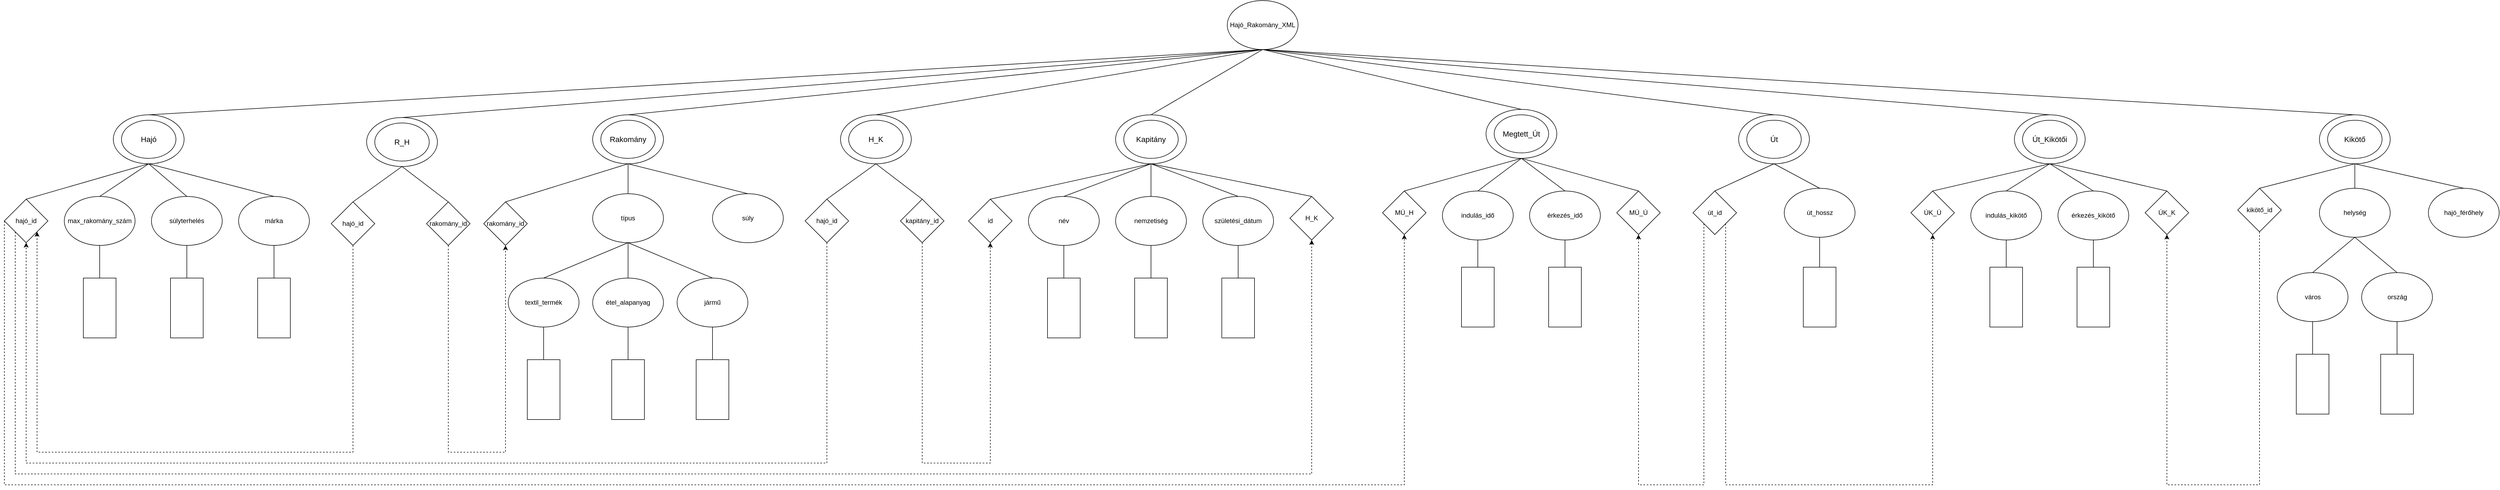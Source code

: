 <mxfile version="22.1.5" type="device">
  <diagram name="1 oldal" id="VGHRhC5i5Pl_GjcrZ4Ev">
    <mxGraphModel dx="5250" dy="2870" grid="1" gridSize="10" guides="1" tooltips="1" connect="1" arrows="1" fold="1" page="1" pageScale="1" pageWidth="4681" pageHeight="3300" math="0" shadow="0">
      <root>
        <mxCell id="0" />
        <mxCell id="1" parent="0" />
        <mxCell id="0XOMRGo27SAa32yq73o5-1" value="Hajó_Rakomány_XML" style="ellipse;whiteSpace=wrap;html=1;" parent="1" vertex="1">
          <mxGeometry x="2275" y="50" width="130" height="90" as="geometry" />
        </mxCell>
        <mxCell id="0XOMRGo27SAa32yq73o5-4" value="Kapitány" style="ellipse;whiteSpace=wrap;html=1;" parent="1" vertex="1">
          <mxGeometry x="2070" y="260" width="130" height="90" as="geometry" />
        </mxCell>
        <mxCell id="0XOMRGo27SAa32yq73o5-5" value="Rakomány" style="ellipse;whiteSpace=wrap;html=1;" parent="1" vertex="1">
          <mxGeometry x="1110" y="260" width="130" height="90" as="geometry" />
        </mxCell>
        <mxCell id="0XOMRGo27SAa32yq73o5-6" value="Út" style="ellipse;whiteSpace=wrap;html=1;" parent="1" vertex="1">
          <mxGeometry x="3213.75" y="260" width="130" height="90" as="geometry" />
        </mxCell>
        <mxCell id="0XOMRGo27SAa32yq73o5-7" value="Megtett_Út" style="ellipse;whiteSpace=wrap;html=1;" parent="1" vertex="1">
          <mxGeometry x="2750" y="250" width="130" height="90" as="geometry" />
        </mxCell>
        <mxCell id="0XOMRGo27SAa32yq73o5-8" value="Kikötő" style="ellipse;whiteSpace=wrap;html=1;" parent="1" vertex="1">
          <mxGeometry x="4280" y="260" width="130" height="90" as="geometry" />
        </mxCell>
        <mxCell id="0XOMRGo27SAa32yq73o5-9" value="Út_Kikötői" style="ellipse;whiteSpace=wrap;html=1;" parent="1" vertex="1">
          <mxGeometry x="3720" y="260" width="130" height="90" as="geometry" />
        </mxCell>
        <mxCell id="0XOMRGo27SAa32yq73o5-11" value="Hajó" style="ellipse;whiteSpace=wrap;html=1;" parent="1" vertex="1">
          <mxGeometry x="230" y="260" width="130" height="90" as="geometry" />
        </mxCell>
        <mxCell id="0XOMRGo27SAa32yq73o5-19" value="" style="endArrow=none;html=1;rounded=0;exitX=0.5;exitY=0;exitDx=0;exitDy=0;entryX=0.5;entryY=1;entryDx=0;entryDy=0;" parent="1" source="0XOMRGo27SAa32yq73o5-11" target="0XOMRGo27SAa32yq73o5-1" edge="1">
          <mxGeometry width="50" height="50" relative="1" as="geometry">
            <mxPoint x="2370" y="420" as="sourcePoint" />
            <mxPoint x="2300" y="160" as="targetPoint" />
          </mxGeometry>
        </mxCell>
        <mxCell id="0XOMRGo27SAa32yq73o5-20" value="" style="endArrow=none;html=1;rounded=0;exitX=0.5;exitY=0;exitDx=0;exitDy=0;entryX=0.5;entryY=1;entryDx=0;entryDy=0;" parent="1" source="0XOMRGo27SAa32yq73o5-5" edge="1" target="0XOMRGo27SAa32yq73o5-1">
          <mxGeometry width="50" height="50" relative="1" as="geometry">
            <mxPoint x="2605" y="420" as="sourcePoint" />
            <mxPoint x="2550" y="100" as="targetPoint" />
          </mxGeometry>
        </mxCell>
        <mxCell id="0XOMRGo27SAa32yq73o5-21" value="" style="endArrow=none;html=1;rounded=0;entryX=0.5;entryY=1;entryDx=0;entryDy=0;exitX=0.5;exitY=0;exitDx=0;exitDy=0;" parent="1" source="0XOMRGo27SAa32yq73o5-4" target="0XOMRGo27SAa32yq73o5-1" edge="1">
          <mxGeometry width="50" height="50" relative="1" as="geometry">
            <mxPoint x="2880" y="420" as="sourcePoint" />
            <mxPoint x="2815" y="160" as="targetPoint" />
          </mxGeometry>
        </mxCell>
        <mxCell id="0XOMRGo27SAa32yq73o5-22" value="" style="endArrow=none;html=1;rounded=0;entryX=0.5;entryY=1;entryDx=0;entryDy=0;exitX=0.5;exitY=0;exitDx=0;exitDy=0;" parent="1" source="0XOMRGo27SAa32yq73o5-7" target="0XOMRGo27SAa32yq73o5-1" edge="1">
          <mxGeometry width="50" height="50" relative="1" as="geometry">
            <mxPoint x="2880" y="420" as="sourcePoint" />
            <mxPoint x="2815" y="160" as="targetPoint" />
          </mxGeometry>
        </mxCell>
        <mxCell id="0XOMRGo27SAa32yq73o5-23" value="" style="endArrow=none;html=1;rounded=0;entryX=0.5;entryY=1;entryDx=0;entryDy=0;exitX=0.5;exitY=0;exitDx=0;exitDy=0;" parent="1" source="0XOMRGo27SAa32yq73o5-6" target="0XOMRGo27SAa32yq73o5-1" edge="1">
          <mxGeometry width="50" height="50" relative="1" as="geometry">
            <mxPoint x="2880" y="420" as="sourcePoint" />
            <mxPoint x="2815" y="160" as="targetPoint" />
          </mxGeometry>
        </mxCell>
        <mxCell id="0XOMRGo27SAa32yq73o5-24" value="" style="endArrow=none;html=1;rounded=0;exitX=0.5;exitY=0;exitDx=0;exitDy=0;entryX=0.5;entryY=1;entryDx=0;entryDy=0;" parent="1" source="0XOMRGo27SAa32yq73o5-9" target="0XOMRGo27SAa32yq73o5-1" edge="1">
          <mxGeometry width="50" height="50" relative="1" as="geometry">
            <mxPoint x="2880" y="420" as="sourcePoint" />
            <mxPoint x="2815" y="160" as="targetPoint" />
          </mxGeometry>
        </mxCell>
        <mxCell id="0XOMRGo27SAa32yq73o5-25" value="" style="endArrow=none;html=1;rounded=0;entryX=0.5;entryY=1;entryDx=0;entryDy=0;exitX=0.5;exitY=0;exitDx=0;exitDy=0;" parent="1" source="0XOMRGo27SAa32yq73o5-8" target="0XOMRGo27SAa32yq73o5-1" edge="1">
          <mxGeometry width="50" height="50" relative="1" as="geometry">
            <mxPoint x="2880" y="420" as="sourcePoint" />
            <mxPoint x="2815" y="160" as="targetPoint" />
          </mxGeometry>
        </mxCell>
        <mxCell id="0XOMRGo27SAa32yq73o5-26" value="&lt;font style=&quot;font-size: 14px;&quot;&gt;Hajó&lt;/font&gt;" style="ellipse;whiteSpace=wrap;html=1;" parent="1" vertex="1">
          <mxGeometry x="245" y="270" width="100" height="70" as="geometry" />
        </mxCell>
        <mxCell id="0XOMRGo27SAa32yq73o5-27" value="&lt;font style=&quot;font-size: 14px;&quot;&gt;Hajó&lt;/font&gt;" style="ellipse;whiteSpace=wrap;html=1;" parent="1" vertex="1">
          <mxGeometry x="1130" y="275" width="90" height="60" as="geometry" />
        </mxCell>
        <mxCell id="0XOMRGo27SAa32yq73o5-32" value="&lt;font style=&quot;font-size: 14px;&quot;&gt;Rakomány&lt;br&gt;&lt;/font&gt;" style="ellipse;whiteSpace=wrap;html=1;" parent="1" vertex="1">
          <mxGeometry x="1125" y="270" width="100" height="70" as="geometry" />
        </mxCell>
        <mxCell id="0XOMRGo27SAa32yq73o5-33" value="&lt;font style=&quot;font-size: 14px;&quot;&gt;Kapitány&lt;/font&gt;" style="ellipse;whiteSpace=wrap;html=1;" parent="1" vertex="1">
          <mxGeometry x="2085" y="270" width="100" height="70" as="geometry" />
        </mxCell>
        <mxCell id="0XOMRGo27SAa32yq73o5-34" value="&lt;font style=&quot;font-size: 14px;&quot;&gt;Megtett_Út&lt;/font&gt;" style="ellipse;whiteSpace=wrap;html=1;" parent="1" vertex="1">
          <mxGeometry x="2765" y="260" width="100" height="70" as="geometry" />
        </mxCell>
        <mxCell id="0XOMRGo27SAa32yq73o5-35" value="&lt;font style=&quot;font-size: 14px;&quot;&gt;Út&lt;/font&gt;" style="ellipse;whiteSpace=wrap;html=1;" parent="1" vertex="1">
          <mxGeometry x="3228.75" y="270" width="100" height="70" as="geometry" />
        </mxCell>
        <mxCell id="0XOMRGo27SAa32yq73o5-36" value="&lt;font style=&quot;font-size: 14px;&quot;&gt;Út_Kikötői&lt;/font&gt;" style="ellipse;whiteSpace=wrap;html=1;" parent="1" vertex="1">
          <mxGeometry x="3735" y="270" width="100" height="70" as="geometry" />
        </mxCell>
        <mxCell id="0XOMRGo27SAa32yq73o5-37" value="&lt;font style=&quot;font-size: 14px;&quot;&gt;Kikötő&lt;/font&gt;" style="ellipse;whiteSpace=wrap;html=1;" parent="1" vertex="1">
          <mxGeometry x="4295" y="270" width="100" height="70" as="geometry" />
        </mxCell>
        <mxCell id="0XOMRGo27SAa32yq73o5-40" value="max_rakomány_szám" style="ellipse;whiteSpace=wrap;html=1;" parent="1" vertex="1">
          <mxGeometry x="140" y="410" width="130" height="90" as="geometry" />
        </mxCell>
        <mxCell id="0XOMRGo27SAa32yq73o5-41" value="súlyterhelés" style="ellipse;whiteSpace=wrap;html=1;" parent="1" vertex="1">
          <mxGeometry x="300" y="410" width="130" height="90" as="geometry" />
        </mxCell>
        <mxCell id="0XOMRGo27SAa32yq73o5-42" value="márka" style="ellipse;whiteSpace=wrap;html=1;" parent="1" vertex="1">
          <mxGeometry x="460" y="410" width="130" height="90" as="geometry" />
        </mxCell>
        <mxCell id="0XOMRGo27SAa32yq73o5-143" style="edgeStyle=orthogonalEdgeStyle;rounded=0;orthogonalLoop=1;jettySize=auto;html=1;exitX=0;exitY=1;exitDx=0;exitDy=0;entryX=0.5;entryY=1;entryDx=0;entryDy=0;dashed=1;" parent="1" source="0XOMRGo27SAa32yq73o5-43" target="0XOMRGo27SAa32yq73o5-150" edge="1">
          <mxGeometry relative="1" as="geometry">
            <Array as="points">
              <mxPoint x="50" y="920" />
              <mxPoint x="2430" y="920" />
            </Array>
          </mxGeometry>
        </mxCell>
        <mxCell id="0XOMRGo27SAa32yq73o5-144" style="edgeStyle=orthogonalEdgeStyle;rounded=0;orthogonalLoop=1;jettySize=auto;html=1;exitX=0;exitY=0.5;exitDx=0;exitDy=0;entryX=0.5;entryY=1;entryDx=0;entryDy=0;dashed=1;" parent="1" source="0XOMRGo27SAa32yq73o5-43" target="0XOMRGo27SAa32yq73o5-100" edge="1">
          <mxGeometry relative="1" as="geometry">
            <Array as="points">
              <mxPoint x="30" y="940" />
              <mxPoint x="2600" y="940" />
            </Array>
          </mxGeometry>
        </mxCell>
        <mxCell id="0XOMRGo27SAa32yq73o5-43" value="hajó_id" style="rhombus;whiteSpace=wrap;html=1;" parent="1" vertex="1">
          <mxGeometry x="30" y="415" width="80" height="80" as="geometry" />
        </mxCell>
        <mxCell id="0XOMRGo27SAa32yq73o5-44" value="" style="endArrow=none;html=1;rounded=0;entryX=0.5;entryY=1;entryDx=0;entryDy=0;exitX=0.5;exitY=0;exitDx=0;exitDy=0;" parent="1" source="0XOMRGo27SAa32yq73o5-43" target="0XOMRGo27SAa32yq73o5-11" edge="1">
          <mxGeometry width="50" height="50" relative="1" as="geometry">
            <mxPoint x="330" y="450" as="sourcePoint" />
            <mxPoint x="380" y="400" as="targetPoint" />
          </mxGeometry>
        </mxCell>
        <mxCell id="0XOMRGo27SAa32yq73o5-45" value="" style="endArrow=none;html=1;rounded=0;entryX=0.5;entryY=1;entryDx=0;entryDy=0;exitX=0.5;exitY=0;exitDx=0;exitDy=0;" parent="1" source="0XOMRGo27SAa32yq73o5-40" target="0XOMRGo27SAa32yq73o5-11" edge="1">
          <mxGeometry width="50" height="50" relative="1" as="geometry">
            <mxPoint x="330" y="450" as="sourcePoint" />
            <mxPoint x="380" y="400" as="targetPoint" />
          </mxGeometry>
        </mxCell>
        <mxCell id="0XOMRGo27SAa32yq73o5-46" value="" style="endArrow=none;html=1;rounded=0;entryX=0.5;entryY=1;entryDx=0;entryDy=0;exitX=0.5;exitY=0;exitDx=0;exitDy=0;" parent="1" source="0XOMRGo27SAa32yq73o5-41" target="0XOMRGo27SAa32yq73o5-11" edge="1">
          <mxGeometry width="50" height="50" relative="1" as="geometry">
            <mxPoint x="330" y="450" as="sourcePoint" />
            <mxPoint x="380" y="400" as="targetPoint" />
          </mxGeometry>
        </mxCell>
        <mxCell id="0XOMRGo27SAa32yq73o5-47" value="" style="endArrow=none;html=1;rounded=0;entryX=0.5;entryY=1;entryDx=0;entryDy=0;exitX=0.5;exitY=0;exitDx=0;exitDy=0;" parent="1" source="0XOMRGo27SAa32yq73o5-42" target="0XOMRGo27SAa32yq73o5-11" edge="1">
          <mxGeometry width="50" height="50" relative="1" as="geometry">
            <mxPoint x="330" y="450" as="sourcePoint" />
            <mxPoint x="380" y="400" as="targetPoint" />
          </mxGeometry>
        </mxCell>
        <mxCell id="0XOMRGo27SAa32yq73o5-49" value="" style="rounded=0;whiteSpace=wrap;html=1;" parent="1" vertex="1">
          <mxGeometry x="175" y="560" width="60" height="110" as="geometry" />
        </mxCell>
        <mxCell id="0XOMRGo27SAa32yq73o5-50" value="" style="endArrow=none;html=1;rounded=0;exitX=0.5;exitY=0;exitDx=0;exitDy=0;entryX=0.5;entryY=1;entryDx=0;entryDy=0;" parent="1" source="0XOMRGo27SAa32yq73o5-49" target="0XOMRGo27SAa32yq73o5-40" edge="1">
          <mxGeometry width="50" height="50" relative="1" as="geometry">
            <mxPoint x="170" y="520" as="sourcePoint" />
            <mxPoint x="220" y="470" as="targetPoint" />
          </mxGeometry>
        </mxCell>
        <mxCell id="0XOMRGo27SAa32yq73o5-51" value="" style="rounded=0;whiteSpace=wrap;html=1;" parent="1" vertex="1">
          <mxGeometry x="335" y="560" width="60" height="110" as="geometry" />
        </mxCell>
        <mxCell id="0XOMRGo27SAa32yq73o5-52" value="" style="endArrow=none;html=1;rounded=0;exitX=0.5;exitY=0;exitDx=0;exitDy=0;entryX=0.5;entryY=1;entryDx=0;entryDy=0;" parent="1" source="0XOMRGo27SAa32yq73o5-51" target="0XOMRGo27SAa32yq73o5-41" edge="1">
          <mxGeometry width="50" height="50" relative="1" as="geometry">
            <mxPoint x="330" y="520" as="sourcePoint" />
            <mxPoint x="365" y="500" as="targetPoint" />
          </mxGeometry>
        </mxCell>
        <mxCell id="0XOMRGo27SAa32yq73o5-53" value="" style="rounded=0;whiteSpace=wrap;html=1;" parent="1" vertex="1">
          <mxGeometry x="495" y="560" width="60" height="110" as="geometry" />
        </mxCell>
        <mxCell id="0XOMRGo27SAa32yq73o5-54" value="" style="endArrow=none;html=1;rounded=0;exitX=0.5;exitY=0;exitDx=0;exitDy=0;entryX=0.5;entryY=1;entryDx=0;entryDy=0;" parent="1" source="0XOMRGo27SAa32yq73o5-53" target="0XOMRGo27SAa32yq73o5-42" edge="1">
          <mxGeometry width="50" height="50" relative="1" as="geometry">
            <mxPoint x="490" y="520" as="sourcePoint" />
            <mxPoint x="525" y="500" as="targetPoint" />
          </mxGeometry>
        </mxCell>
        <mxCell id="0XOMRGo27SAa32yq73o5-55" value="típus" style="ellipse;whiteSpace=wrap;html=1;" parent="1" vertex="1">
          <mxGeometry x="1110" y="405" width="130" height="90" as="geometry" />
        </mxCell>
        <mxCell id="0XOMRGo27SAa32yq73o5-56" value="rakomány_id" style="rhombus;whiteSpace=wrap;html=1;" parent="1" vertex="1">
          <mxGeometry x="910" y="420" width="80" height="80" as="geometry" />
        </mxCell>
        <mxCell id="0XOMRGo27SAa32yq73o5-59" value="textil_termék" style="ellipse;whiteSpace=wrap;html=1;" parent="1" vertex="1">
          <mxGeometry x="955" y="560" width="130" height="90" as="geometry" />
        </mxCell>
        <mxCell id="0XOMRGo27SAa32yq73o5-60" value="étel_alapanyag" style="ellipse;whiteSpace=wrap;html=1;" parent="1" vertex="1">
          <mxGeometry x="1110" y="560" width="130" height="90" as="geometry" />
        </mxCell>
        <mxCell id="0XOMRGo27SAa32yq73o5-61" value="jármű" style="ellipse;whiteSpace=wrap;html=1;" parent="1" vertex="1">
          <mxGeometry x="1265" y="560" width="130" height="90" as="geometry" />
        </mxCell>
        <mxCell id="0XOMRGo27SAa32yq73o5-62" value="" style="endArrow=none;html=1;rounded=0;entryX=0.5;entryY=1;entryDx=0;entryDy=0;exitX=0.5;exitY=0;exitDx=0;exitDy=0;" parent="1" source="0XOMRGo27SAa32yq73o5-59" target="0XOMRGo27SAa32yq73o5-55" edge="1">
          <mxGeometry width="50" height="50" relative="1" as="geometry">
            <mxPoint x="1145" y="570" as="sourcePoint" />
            <mxPoint x="1195" y="520" as="targetPoint" />
          </mxGeometry>
        </mxCell>
        <mxCell id="0XOMRGo27SAa32yq73o5-63" value="" style="endArrow=none;html=1;rounded=0;entryX=0.5;entryY=1;entryDx=0;entryDy=0;exitX=0.5;exitY=0;exitDx=0;exitDy=0;" parent="1" source="0XOMRGo27SAa32yq73o5-60" target="0XOMRGo27SAa32yq73o5-55" edge="1">
          <mxGeometry width="50" height="50" relative="1" as="geometry">
            <mxPoint x="1145" y="570" as="sourcePoint" />
            <mxPoint x="1195" y="520" as="targetPoint" />
          </mxGeometry>
        </mxCell>
        <mxCell id="0XOMRGo27SAa32yq73o5-64" value="" style="endArrow=none;html=1;rounded=0;entryX=0.5;entryY=1;entryDx=0;entryDy=0;exitX=0.5;exitY=0;exitDx=0;exitDy=0;" parent="1" source="0XOMRGo27SAa32yq73o5-61" target="0XOMRGo27SAa32yq73o5-55" edge="1">
          <mxGeometry width="50" height="50" relative="1" as="geometry">
            <mxPoint x="1145" y="570" as="sourcePoint" />
            <mxPoint x="1195" y="520" as="targetPoint" />
          </mxGeometry>
        </mxCell>
        <mxCell id="0XOMRGo27SAa32yq73o5-65" value="" style="rounded=0;whiteSpace=wrap;html=1;" parent="1" vertex="1">
          <mxGeometry x="990" y="710" width="60" height="110" as="geometry" />
        </mxCell>
        <mxCell id="0XOMRGo27SAa32yq73o5-66" value="" style="endArrow=none;html=1;rounded=0;exitX=0.5;exitY=0;exitDx=0;exitDy=0;entryX=0.5;entryY=1;entryDx=0;entryDy=0;" parent="1" source="0XOMRGo27SAa32yq73o5-65" target="0XOMRGo27SAa32yq73o5-59" edge="1">
          <mxGeometry width="50" height="50" relative="1" as="geometry">
            <mxPoint x="985" y="670" as="sourcePoint" />
            <mxPoint x="1020" y="650" as="targetPoint" />
          </mxGeometry>
        </mxCell>
        <mxCell id="0XOMRGo27SAa32yq73o5-67" value="" style="rounded=0;whiteSpace=wrap;html=1;" parent="1" vertex="1">
          <mxGeometry x="1145" y="710" width="60" height="110" as="geometry" />
        </mxCell>
        <mxCell id="0XOMRGo27SAa32yq73o5-68" value="" style="endArrow=none;html=1;rounded=0;exitX=0.5;exitY=0;exitDx=0;exitDy=0;entryX=0.5;entryY=1;entryDx=0;entryDy=0;" parent="1" source="0XOMRGo27SAa32yq73o5-67" target="0XOMRGo27SAa32yq73o5-60" edge="1">
          <mxGeometry width="50" height="50" relative="1" as="geometry">
            <mxPoint x="1140" y="670" as="sourcePoint" />
            <mxPoint x="1175" y="650" as="targetPoint" />
          </mxGeometry>
        </mxCell>
        <mxCell id="0XOMRGo27SAa32yq73o5-69" value="" style="rounded=0;whiteSpace=wrap;html=1;" parent="1" vertex="1">
          <mxGeometry x="1300" y="710" width="60" height="110" as="geometry" />
        </mxCell>
        <mxCell id="0XOMRGo27SAa32yq73o5-70" value="" style="endArrow=none;html=1;rounded=0;exitX=0.5;exitY=0;exitDx=0;exitDy=0;entryX=0.5;entryY=1;entryDx=0;entryDy=0;" parent="1" source="0XOMRGo27SAa32yq73o5-69" target="0XOMRGo27SAa32yq73o5-61" edge="1">
          <mxGeometry width="50" height="50" relative="1" as="geometry">
            <mxPoint x="1295" y="670" as="sourcePoint" />
            <mxPoint x="1330" y="650" as="targetPoint" />
          </mxGeometry>
        </mxCell>
        <mxCell id="0XOMRGo27SAa32yq73o5-71" value="" style="endArrow=none;html=1;rounded=0;entryX=0.5;entryY=1;entryDx=0;entryDy=0;exitX=0.5;exitY=0;exitDx=0;exitDy=0;" parent="1" source="0XOMRGo27SAa32yq73o5-56" target="0XOMRGo27SAa32yq73o5-5" edge="1">
          <mxGeometry width="50" height="50" relative="1" as="geometry">
            <mxPoint x="1145" y="570" as="sourcePoint" />
            <mxPoint x="1195" y="520" as="targetPoint" />
          </mxGeometry>
        </mxCell>
        <mxCell id="0XOMRGo27SAa32yq73o5-72" value="" style="endArrow=none;html=1;rounded=0;entryX=0.5;entryY=1;entryDx=0;entryDy=0;exitX=0.5;exitY=0;exitDx=0;exitDy=0;" parent="1" source="0XOMRGo27SAa32yq73o5-55" target="0XOMRGo27SAa32yq73o5-5" edge="1">
          <mxGeometry width="50" height="50" relative="1" as="geometry">
            <mxPoint x="1145" y="570" as="sourcePoint" />
            <mxPoint x="1195" y="520" as="targetPoint" />
          </mxGeometry>
        </mxCell>
        <mxCell id="0XOMRGo27SAa32yq73o5-73" value="név" style="ellipse;whiteSpace=wrap;html=1;" parent="1" vertex="1">
          <mxGeometry x="1910" y="410" width="130" height="90" as="geometry" />
        </mxCell>
        <mxCell id="0XOMRGo27SAa32yq73o5-74" value="nemzetiség" style="ellipse;whiteSpace=wrap;html=1;" parent="1" vertex="1">
          <mxGeometry x="2070" y="410" width="130" height="90" as="geometry" />
        </mxCell>
        <mxCell id="0XOMRGo27SAa32yq73o5-75" value="születési_dátum" style="ellipse;whiteSpace=wrap;html=1;" parent="1" vertex="1">
          <mxGeometry x="2230" y="410" width="130" height="90" as="geometry" />
        </mxCell>
        <mxCell id="0XOMRGo27SAa32yq73o5-76" value="id" style="rhombus;whiteSpace=wrap;html=1;" parent="1" vertex="1">
          <mxGeometry x="1800" y="415" width="80" height="80" as="geometry" />
        </mxCell>
        <mxCell id="0XOMRGo27SAa32yq73o5-77" value="" style="rounded=0;whiteSpace=wrap;html=1;" parent="1" vertex="1">
          <mxGeometry x="1945" y="560" width="60" height="110" as="geometry" />
        </mxCell>
        <mxCell id="0XOMRGo27SAa32yq73o5-78" value="" style="endArrow=none;html=1;rounded=0;exitX=0.5;exitY=0;exitDx=0;exitDy=0;entryX=0.5;entryY=1;entryDx=0;entryDy=0;" parent="1" source="0XOMRGo27SAa32yq73o5-77" target="0XOMRGo27SAa32yq73o5-73" edge="1">
          <mxGeometry width="50" height="50" relative="1" as="geometry">
            <mxPoint x="1940" y="520" as="sourcePoint" />
            <mxPoint x="1990" y="470" as="targetPoint" />
          </mxGeometry>
        </mxCell>
        <mxCell id="0XOMRGo27SAa32yq73o5-79" value="" style="rounded=0;whiteSpace=wrap;html=1;" parent="1" vertex="1">
          <mxGeometry x="2105" y="560" width="60" height="110" as="geometry" />
        </mxCell>
        <mxCell id="0XOMRGo27SAa32yq73o5-80" value="" style="endArrow=none;html=1;rounded=0;exitX=0.5;exitY=0;exitDx=0;exitDy=0;entryX=0.5;entryY=1;entryDx=0;entryDy=0;" parent="1" source="0XOMRGo27SAa32yq73o5-79" target="0XOMRGo27SAa32yq73o5-74" edge="1">
          <mxGeometry width="50" height="50" relative="1" as="geometry">
            <mxPoint x="2100" y="520" as="sourcePoint" />
            <mxPoint x="2135" y="500" as="targetPoint" />
          </mxGeometry>
        </mxCell>
        <mxCell id="0XOMRGo27SAa32yq73o5-81" value="" style="rounded=0;whiteSpace=wrap;html=1;" parent="1" vertex="1">
          <mxGeometry x="2265" y="560" width="60" height="110" as="geometry" />
        </mxCell>
        <mxCell id="0XOMRGo27SAa32yq73o5-82" value="" style="endArrow=none;html=1;rounded=0;exitX=0.5;exitY=0;exitDx=0;exitDy=0;entryX=0.5;entryY=1;entryDx=0;entryDy=0;" parent="1" source="0XOMRGo27SAa32yq73o5-81" target="0XOMRGo27SAa32yq73o5-75" edge="1">
          <mxGeometry width="50" height="50" relative="1" as="geometry">
            <mxPoint x="2260" y="520" as="sourcePoint" />
            <mxPoint x="2295" y="500" as="targetPoint" />
          </mxGeometry>
        </mxCell>
        <mxCell id="0XOMRGo27SAa32yq73o5-83" value="" style="endArrow=none;html=1;rounded=0;entryX=0.5;entryY=1;entryDx=0;entryDy=0;exitX=0.5;exitY=0;exitDx=0;exitDy=0;" parent="1" source="0XOMRGo27SAa32yq73o5-76" target="0XOMRGo27SAa32yq73o5-4" edge="1">
          <mxGeometry width="50" height="50" relative="1" as="geometry">
            <mxPoint x="2010" y="470" as="sourcePoint" />
            <mxPoint x="2060" y="420" as="targetPoint" />
          </mxGeometry>
        </mxCell>
        <mxCell id="0XOMRGo27SAa32yq73o5-84" value="" style="endArrow=none;html=1;rounded=0;entryX=0.5;entryY=1;entryDx=0;entryDy=0;exitX=0.5;exitY=0;exitDx=0;exitDy=0;" parent="1" source="0XOMRGo27SAa32yq73o5-73" target="0XOMRGo27SAa32yq73o5-4" edge="1">
          <mxGeometry width="50" height="50" relative="1" as="geometry">
            <mxPoint x="2010" y="470" as="sourcePoint" />
            <mxPoint x="2060" y="420" as="targetPoint" />
          </mxGeometry>
        </mxCell>
        <mxCell id="0XOMRGo27SAa32yq73o5-85" value="" style="endArrow=none;html=1;rounded=0;entryX=0.5;entryY=1;entryDx=0;entryDy=0;exitX=0.5;exitY=0;exitDx=0;exitDy=0;" parent="1" source="0XOMRGo27SAa32yq73o5-74" target="0XOMRGo27SAa32yq73o5-4" edge="1">
          <mxGeometry width="50" height="50" relative="1" as="geometry">
            <mxPoint x="2010" y="470" as="sourcePoint" />
            <mxPoint x="2060" y="420" as="targetPoint" />
          </mxGeometry>
        </mxCell>
        <mxCell id="0XOMRGo27SAa32yq73o5-86" value="" style="endArrow=none;html=1;rounded=0;entryX=0.5;entryY=1;entryDx=0;entryDy=0;exitX=0.5;exitY=0;exitDx=0;exitDy=0;" parent="1" source="0XOMRGo27SAa32yq73o5-75" target="0XOMRGo27SAa32yq73o5-4" edge="1">
          <mxGeometry width="50" height="50" relative="1" as="geometry">
            <mxPoint x="2010" y="470" as="sourcePoint" />
            <mxPoint x="2060" y="420" as="targetPoint" />
          </mxGeometry>
        </mxCell>
        <mxCell id="0XOMRGo27SAa32yq73o5-87" value="indulás_idő" style="ellipse;whiteSpace=wrap;html=1;" parent="1" vertex="1">
          <mxGeometry x="2670" y="400" width="130" height="90" as="geometry" />
        </mxCell>
        <mxCell id="0XOMRGo27SAa32yq73o5-88" value="érkezés_idő" style="ellipse;whiteSpace=wrap;html=1;" parent="1" vertex="1">
          <mxGeometry x="2830" y="400" width="130" height="90" as="geometry" />
        </mxCell>
        <mxCell id="0XOMRGo27SAa32yq73o5-90" value="" style="rounded=0;whiteSpace=wrap;html=1;" parent="1" vertex="1">
          <mxGeometry x="2705" y="540" width="60" height="110" as="geometry" />
        </mxCell>
        <mxCell id="0XOMRGo27SAa32yq73o5-91" value="" style="endArrow=none;html=1;rounded=0;exitX=0.5;exitY=0;exitDx=0;exitDy=0;entryX=0.5;entryY=1;entryDx=0;entryDy=0;" parent="1" source="0XOMRGo27SAa32yq73o5-90" target="0XOMRGo27SAa32yq73o5-87" edge="1">
          <mxGeometry width="50" height="50" relative="1" as="geometry">
            <mxPoint x="2700" y="500" as="sourcePoint" />
            <mxPoint x="2750" y="450" as="targetPoint" />
          </mxGeometry>
        </mxCell>
        <mxCell id="0XOMRGo27SAa32yq73o5-92" value="" style="rounded=0;whiteSpace=wrap;html=1;" parent="1" vertex="1">
          <mxGeometry x="2865" y="540" width="60" height="110" as="geometry" />
        </mxCell>
        <mxCell id="0XOMRGo27SAa32yq73o5-93" value="" style="endArrow=none;html=1;rounded=0;exitX=0.5;exitY=0;exitDx=0;exitDy=0;entryX=0.5;entryY=1;entryDx=0;entryDy=0;" parent="1" source="0XOMRGo27SAa32yq73o5-92" target="0XOMRGo27SAa32yq73o5-88" edge="1">
          <mxGeometry width="50" height="50" relative="1" as="geometry">
            <mxPoint x="2860" y="500" as="sourcePoint" />
            <mxPoint x="2895" y="480" as="targetPoint" />
          </mxGeometry>
        </mxCell>
        <mxCell id="0XOMRGo27SAa32yq73o5-96" value="" style="endArrow=none;html=1;rounded=0;entryX=0.5;entryY=1;entryDx=0;entryDy=0;exitX=0.5;exitY=0;exitDx=0;exitDy=0;" parent="1" source="0XOMRGo27SAa32yq73o5-87" target="0XOMRGo27SAa32yq73o5-7" edge="1">
          <mxGeometry width="50" height="50" relative="1" as="geometry">
            <mxPoint x="2700" y="440" as="sourcePoint" />
            <mxPoint x="2750" y="390" as="targetPoint" />
          </mxGeometry>
        </mxCell>
        <mxCell id="0XOMRGo27SAa32yq73o5-97" value="" style="endArrow=none;html=1;rounded=0;entryX=0.5;entryY=1;entryDx=0;entryDy=0;exitX=0.5;exitY=0;exitDx=0;exitDy=0;" parent="1" source="0XOMRGo27SAa32yq73o5-88" target="0XOMRGo27SAa32yq73o5-7" edge="1">
          <mxGeometry width="50" height="50" relative="1" as="geometry">
            <mxPoint x="2700" y="440" as="sourcePoint" />
            <mxPoint x="2750" y="390" as="targetPoint" />
          </mxGeometry>
        </mxCell>
        <mxCell id="0XOMRGo27SAa32yq73o5-100" value="MÚ_H" style="rhombus;whiteSpace=wrap;html=1;" parent="1" vertex="1">
          <mxGeometry x="2560" y="400" width="80" height="80" as="geometry" />
        </mxCell>
        <mxCell id="0XOMRGo27SAa32yq73o5-101" value="MÚ_Ú" style="rhombus;whiteSpace=wrap;html=1;" parent="1" vertex="1">
          <mxGeometry x="2990" y="400" width="80" height="80" as="geometry" />
        </mxCell>
        <mxCell id="0XOMRGo27SAa32yq73o5-102" value="" style="endArrow=none;html=1;rounded=0;exitX=0.5;exitY=0;exitDx=0;exitDy=0;entryX=0.5;entryY=1;entryDx=0;entryDy=0;" parent="1" source="0XOMRGo27SAa32yq73o5-100" target="0XOMRGo27SAa32yq73o5-7" edge="1">
          <mxGeometry width="50" height="50" relative="1" as="geometry">
            <mxPoint x="2910" y="510" as="sourcePoint" />
            <mxPoint x="2960" y="460" as="targetPoint" />
          </mxGeometry>
        </mxCell>
        <mxCell id="0XOMRGo27SAa32yq73o5-103" value="" style="endArrow=none;html=1;rounded=0;entryX=0.5;entryY=1;entryDx=0;entryDy=0;exitX=0.5;exitY=0;exitDx=0;exitDy=0;" parent="1" source="0XOMRGo27SAa32yq73o5-101" target="0XOMRGo27SAa32yq73o5-7" edge="1">
          <mxGeometry width="50" height="50" relative="1" as="geometry">
            <mxPoint x="2910" y="510" as="sourcePoint" />
            <mxPoint x="2960" y="460" as="targetPoint" />
          </mxGeometry>
        </mxCell>
        <mxCell id="0XOMRGo27SAa32yq73o5-104" value="út_hossz" style="ellipse;whiteSpace=wrap;html=1;" parent="1" vertex="1">
          <mxGeometry x="3297.5" y="395" width="130" height="90" as="geometry" />
        </mxCell>
        <mxCell id="0XOMRGo27SAa32yq73o5-145" style="edgeStyle=orthogonalEdgeStyle;rounded=0;orthogonalLoop=1;jettySize=auto;html=1;exitX=0;exitY=1;exitDx=0;exitDy=0;entryX=0.5;entryY=1;entryDx=0;entryDy=0;dashed=1;" parent="1" source="0XOMRGo27SAa32yq73o5-105" target="0XOMRGo27SAa32yq73o5-101" edge="1">
          <mxGeometry relative="1" as="geometry">
            <Array as="points">
              <mxPoint x="3150" y="940" />
              <mxPoint x="3030" y="940" />
            </Array>
          </mxGeometry>
        </mxCell>
        <mxCell id="0XOMRGo27SAa32yq73o5-146" style="edgeStyle=orthogonalEdgeStyle;rounded=0;orthogonalLoop=1;jettySize=auto;html=1;exitX=1;exitY=1;exitDx=0;exitDy=0;entryX=0.5;entryY=1;entryDx=0;entryDy=0;dashed=1;" parent="1" source="0XOMRGo27SAa32yq73o5-105" target="0XOMRGo27SAa32yq73o5-116" edge="1">
          <mxGeometry relative="1" as="geometry">
            <Array as="points">
              <mxPoint x="3190" y="940" />
              <mxPoint x="3570" y="940" />
            </Array>
          </mxGeometry>
        </mxCell>
        <mxCell id="0XOMRGo27SAa32yq73o5-105" value="út_id" style="rhombus;whiteSpace=wrap;html=1;" parent="1" vertex="1">
          <mxGeometry x="3130" y="400" width="80" height="80" as="geometry" />
        </mxCell>
        <mxCell id="0XOMRGo27SAa32yq73o5-106" value="" style="endArrow=none;html=1;rounded=0;entryX=0.5;entryY=1;entryDx=0;entryDy=0;exitX=0.5;exitY=0;exitDx=0;exitDy=0;" parent="1" source="0XOMRGo27SAa32yq73o5-105" target="0XOMRGo27SAa32yq73o5-6" edge="1">
          <mxGeometry width="50" height="50" relative="1" as="geometry">
            <mxPoint x="3203.75" y="620" as="sourcePoint" />
            <mxPoint x="3253.75" y="570" as="targetPoint" />
          </mxGeometry>
        </mxCell>
        <mxCell id="0XOMRGo27SAa32yq73o5-107" value="" style="endArrow=none;html=1;rounded=0;entryX=0.5;entryY=1;entryDx=0;entryDy=0;exitX=0.5;exitY=0;exitDx=0;exitDy=0;" parent="1" source="0XOMRGo27SAa32yq73o5-104" target="0XOMRGo27SAa32yq73o5-6" edge="1">
          <mxGeometry width="50" height="50" relative="1" as="geometry">
            <mxPoint x="3203.75" y="620" as="sourcePoint" />
            <mxPoint x="3253.75" y="570" as="targetPoint" />
          </mxGeometry>
        </mxCell>
        <mxCell id="0XOMRGo27SAa32yq73o5-108" value="" style="rounded=0;whiteSpace=wrap;html=1;" parent="1" vertex="1">
          <mxGeometry x="3332.5" y="540" width="60" height="110" as="geometry" />
        </mxCell>
        <mxCell id="0XOMRGo27SAa32yq73o5-109" value="" style="endArrow=none;html=1;rounded=0;exitX=0.5;exitY=0;exitDx=0;exitDy=0;entryX=0.5;entryY=1;entryDx=0;entryDy=0;" parent="1" source="0XOMRGo27SAa32yq73o5-108" target="0XOMRGo27SAa32yq73o5-104" edge="1">
          <mxGeometry width="50" height="50" relative="1" as="geometry">
            <mxPoint x="3327.5" y="500" as="sourcePoint" />
            <mxPoint x="3362.5" y="480" as="targetPoint" />
          </mxGeometry>
        </mxCell>
        <mxCell id="0XOMRGo27SAa32yq73o5-110" value="indulás_kikötő" style="ellipse;whiteSpace=wrap;html=1;" parent="1" vertex="1">
          <mxGeometry x="3640" y="400" width="130" height="90" as="geometry" />
        </mxCell>
        <mxCell id="0XOMRGo27SAa32yq73o5-111" value="érkezés_kikötő" style="ellipse;whiteSpace=wrap;html=1;" parent="1" vertex="1">
          <mxGeometry x="3800" y="400" width="130" height="90" as="geometry" />
        </mxCell>
        <mxCell id="0XOMRGo27SAa32yq73o5-112" value="" style="rounded=0;whiteSpace=wrap;html=1;" parent="1" vertex="1">
          <mxGeometry x="3675" y="540" width="60" height="110" as="geometry" />
        </mxCell>
        <mxCell id="0XOMRGo27SAa32yq73o5-113" value="" style="endArrow=none;html=1;rounded=0;exitX=0.5;exitY=0;exitDx=0;exitDy=0;entryX=0.5;entryY=1;entryDx=0;entryDy=0;" parent="1" source="0XOMRGo27SAa32yq73o5-112" target="0XOMRGo27SAa32yq73o5-110" edge="1">
          <mxGeometry width="50" height="50" relative="1" as="geometry">
            <mxPoint x="3670" y="500" as="sourcePoint" />
            <mxPoint x="3720" y="450" as="targetPoint" />
          </mxGeometry>
        </mxCell>
        <mxCell id="0XOMRGo27SAa32yq73o5-114" value="" style="rounded=0;whiteSpace=wrap;html=1;" parent="1" vertex="1">
          <mxGeometry x="3835" y="540" width="60" height="110" as="geometry" />
        </mxCell>
        <mxCell id="0XOMRGo27SAa32yq73o5-115" value="" style="endArrow=none;html=1;rounded=0;exitX=0.5;exitY=0;exitDx=0;exitDy=0;entryX=0.5;entryY=1;entryDx=0;entryDy=0;" parent="1" source="0XOMRGo27SAa32yq73o5-114" target="0XOMRGo27SAa32yq73o5-111" edge="1">
          <mxGeometry width="50" height="50" relative="1" as="geometry">
            <mxPoint x="3830" y="500" as="sourcePoint" />
            <mxPoint x="3865" y="480" as="targetPoint" />
          </mxGeometry>
        </mxCell>
        <mxCell id="0XOMRGo27SAa32yq73o5-116" value="ÚK_Ú" style="rhombus;whiteSpace=wrap;html=1;" parent="1" vertex="1">
          <mxGeometry x="3530" y="400" width="80" height="80" as="geometry" />
        </mxCell>
        <mxCell id="0XOMRGo27SAa32yq73o5-117" value="ÚK_K" style="rhombus;whiteSpace=wrap;html=1;" parent="1" vertex="1">
          <mxGeometry x="3960" y="400" width="80" height="80" as="geometry" />
        </mxCell>
        <mxCell id="0XOMRGo27SAa32yq73o5-118" value="" style="endArrow=none;html=1;rounded=0;entryX=0.5;entryY=0;entryDx=0;entryDy=0;exitX=0.5;exitY=1;exitDx=0;exitDy=0;" parent="1" source="0XOMRGo27SAa32yq73o5-9" target="0XOMRGo27SAa32yq73o5-116" edge="1">
          <mxGeometry width="50" height="50" relative="1" as="geometry">
            <mxPoint x="3500" y="530" as="sourcePoint" />
            <mxPoint x="3550" y="480" as="targetPoint" />
          </mxGeometry>
        </mxCell>
        <mxCell id="0XOMRGo27SAa32yq73o5-119" value="" style="endArrow=none;html=1;rounded=0;exitX=0.5;exitY=0;exitDx=0;exitDy=0;entryX=0.5;entryY=1;entryDx=0;entryDy=0;" parent="1" source="0XOMRGo27SAa32yq73o5-110" target="0XOMRGo27SAa32yq73o5-9" edge="1">
          <mxGeometry width="50" height="50" relative="1" as="geometry">
            <mxPoint x="3500" y="530" as="sourcePoint" />
            <mxPoint x="3550" y="480" as="targetPoint" />
          </mxGeometry>
        </mxCell>
        <mxCell id="0XOMRGo27SAa32yq73o5-120" value="" style="endArrow=none;html=1;rounded=0;entryX=0.5;entryY=0;entryDx=0;entryDy=0;exitX=0.5;exitY=1;exitDx=0;exitDy=0;" parent="1" source="0XOMRGo27SAa32yq73o5-9" target="0XOMRGo27SAa32yq73o5-111" edge="1">
          <mxGeometry width="50" height="50" relative="1" as="geometry">
            <mxPoint x="3500" y="530" as="sourcePoint" />
            <mxPoint x="3550" y="480" as="targetPoint" />
          </mxGeometry>
        </mxCell>
        <mxCell id="0XOMRGo27SAa32yq73o5-121" value="" style="endArrow=none;html=1;rounded=0;exitX=0.5;exitY=0;exitDx=0;exitDy=0;entryX=0.5;entryY=1;entryDx=0;entryDy=0;" parent="1" source="0XOMRGo27SAa32yq73o5-117" target="0XOMRGo27SAa32yq73o5-9" edge="1">
          <mxGeometry width="50" height="50" relative="1" as="geometry">
            <mxPoint x="3500" y="530" as="sourcePoint" />
            <mxPoint x="3550" y="480" as="targetPoint" />
          </mxGeometry>
        </mxCell>
        <mxCell id="0XOMRGo27SAa32yq73o5-122" value="helység" style="ellipse;whiteSpace=wrap;html=1;" parent="1" vertex="1">
          <mxGeometry x="4280" y="395" width="130" height="90" as="geometry" />
        </mxCell>
        <mxCell id="0XOMRGo27SAa32yq73o5-123" value="város" style="ellipse;whiteSpace=wrap;html=1;" parent="1" vertex="1">
          <mxGeometry x="4202.5" y="550" width="130" height="90" as="geometry" />
        </mxCell>
        <mxCell id="0XOMRGo27SAa32yq73o5-124" value="ország" style="ellipse;whiteSpace=wrap;html=1;" parent="1" vertex="1">
          <mxGeometry x="4357.5" y="550" width="130" height="90" as="geometry" />
        </mxCell>
        <mxCell id="0XOMRGo27SAa32yq73o5-126" value="" style="endArrow=none;html=1;rounded=0;entryX=0.5;entryY=1;entryDx=0;entryDy=0;exitX=0.5;exitY=0;exitDx=0;exitDy=0;" parent="1" source="0XOMRGo27SAa32yq73o5-123" target="0XOMRGo27SAa32yq73o5-122" edge="1">
          <mxGeometry width="50" height="50" relative="1" as="geometry">
            <mxPoint x="4315" y="555" as="sourcePoint" />
            <mxPoint x="4365" y="505" as="targetPoint" />
          </mxGeometry>
        </mxCell>
        <mxCell id="0XOMRGo27SAa32yq73o5-127" value="" style="endArrow=none;html=1;rounded=0;entryX=0.5;entryY=1;entryDx=0;entryDy=0;exitX=0.5;exitY=0;exitDx=0;exitDy=0;" parent="1" source="0XOMRGo27SAa32yq73o5-124" target="0XOMRGo27SAa32yq73o5-122" edge="1">
          <mxGeometry width="50" height="50" relative="1" as="geometry">
            <mxPoint x="4315" y="555" as="sourcePoint" />
            <mxPoint x="4365" y="505" as="targetPoint" />
          </mxGeometry>
        </mxCell>
        <mxCell id="0XOMRGo27SAa32yq73o5-129" value="" style="rounded=0;whiteSpace=wrap;html=1;" parent="1" vertex="1">
          <mxGeometry x="4237.5" y="700" width="60" height="110" as="geometry" />
        </mxCell>
        <mxCell id="0XOMRGo27SAa32yq73o5-130" value="" style="endArrow=none;html=1;rounded=0;exitX=0.5;exitY=0;exitDx=0;exitDy=0;entryX=0.5;entryY=1;entryDx=0;entryDy=0;" parent="1" source="0XOMRGo27SAa32yq73o5-129" target="0XOMRGo27SAa32yq73o5-123" edge="1">
          <mxGeometry width="50" height="50" relative="1" as="geometry">
            <mxPoint x="4232.5" y="660" as="sourcePoint" />
            <mxPoint x="4267.5" y="640" as="targetPoint" />
          </mxGeometry>
        </mxCell>
        <mxCell id="0XOMRGo27SAa32yq73o5-131" value="" style="rounded=0;whiteSpace=wrap;html=1;" parent="1" vertex="1">
          <mxGeometry x="4392.5" y="700" width="60" height="110" as="geometry" />
        </mxCell>
        <mxCell id="0XOMRGo27SAa32yq73o5-132" value="" style="endArrow=none;html=1;rounded=0;exitX=0.5;exitY=0;exitDx=0;exitDy=0;entryX=0.5;entryY=1;entryDx=0;entryDy=0;" parent="1" source="0XOMRGo27SAa32yq73o5-131" target="0XOMRGo27SAa32yq73o5-124" edge="1">
          <mxGeometry width="50" height="50" relative="1" as="geometry">
            <mxPoint x="4387.5" y="660" as="sourcePoint" />
            <mxPoint x="4422.5" y="640" as="targetPoint" />
          </mxGeometry>
        </mxCell>
        <mxCell id="0XOMRGo27SAa32yq73o5-147" style="edgeStyle=orthogonalEdgeStyle;rounded=0;orthogonalLoop=1;jettySize=auto;html=1;entryX=0.5;entryY=1;entryDx=0;entryDy=0;dashed=1;" parent="1" source="0XOMRGo27SAa32yq73o5-135" target="0XOMRGo27SAa32yq73o5-117" edge="1">
          <mxGeometry relative="1" as="geometry">
            <Array as="points">
              <mxPoint x="4170" y="940" />
              <mxPoint x="4000" y="940" />
            </Array>
          </mxGeometry>
        </mxCell>
        <mxCell id="0XOMRGo27SAa32yq73o5-135" value="kikötő_id" style="rhombus;whiteSpace=wrap;html=1;" parent="1" vertex="1">
          <mxGeometry x="4130" y="395" width="80" height="80" as="geometry" />
        </mxCell>
        <mxCell id="0XOMRGo27SAa32yq73o5-136" value="hajó_férőhely" style="ellipse;whiteSpace=wrap;html=1;" parent="1" vertex="1">
          <mxGeometry x="4480" y="395" width="130" height="90" as="geometry" />
        </mxCell>
        <mxCell id="0XOMRGo27SAa32yq73o5-137" value="" style="endArrow=none;html=1;rounded=0;entryX=0.5;entryY=0;entryDx=0;entryDy=0;exitX=0.5;exitY=1;exitDx=0;exitDy=0;" parent="1" source="0XOMRGo27SAa32yq73o5-8" target="0XOMRGo27SAa32yq73o5-135" edge="1">
          <mxGeometry width="50" height="50" relative="1" as="geometry">
            <mxPoint x="4060" y="620" as="sourcePoint" />
            <mxPoint x="4110" y="570" as="targetPoint" />
          </mxGeometry>
        </mxCell>
        <mxCell id="0XOMRGo27SAa32yq73o5-138" value="" style="endArrow=none;html=1;rounded=0;entryX=0.5;entryY=0;entryDx=0;entryDy=0;exitX=0.5;exitY=1;exitDx=0;exitDy=0;" parent="1" source="0XOMRGo27SAa32yq73o5-8" target="0XOMRGo27SAa32yq73o5-122" edge="1">
          <mxGeometry width="50" height="50" relative="1" as="geometry">
            <mxPoint x="4060" y="620" as="sourcePoint" />
            <mxPoint x="4110" y="570" as="targetPoint" />
          </mxGeometry>
        </mxCell>
        <mxCell id="0XOMRGo27SAa32yq73o5-139" value="" style="endArrow=none;html=1;rounded=0;entryX=0.5;entryY=0;entryDx=0;entryDy=0;exitX=0.5;exitY=1;exitDx=0;exitDy=0;" parent="1" source="0XOMRGo27SAa32yq73o5-8" target="0XOMRGo27SAa32yq73o5-136" edge="1">
          <mxGeometry width="50" height="50" relative="1" as="geometry">
            <mxPoint x="4060" y="620" as="sourcePoint" />
            <mxPoint x="4110" y="570" as="targetPoint" />
          </mxGeometry>
        </mxCell>
        <mxCell id="0XOMRGo27SAa32yq73o5-149" value="" style="endArrow=none;html=1;rounded=0;exitX=0.5;exitY=0;exitDx=0;exitDy=0;entryX=0.5;entryY=1;entryDx=0;entryDy=0;" parent="1" source="cz-wSJssra2vG6t74JOT-1" target="0XOMRGo27SAa32yq73o5-5" edge="1">
          <mxGeometry width="50" height="50" relative="1" as="geometry">
            <mxPoint x="1435" y="410" as="sourcePoint" />
            <mxPoint x="1535" y="390" as="targetPoint" />
          </mxGeometry>
        </mxCell>
        <mxCell id="0XOMRGo27SAa32yq73o5-150" value="H_K" style="rhombus;whiteSpace=wrap;html=1;" parent="1" vertex="1">
          <mxGeometry x="2390" y="410" width="80" height="80" as="geometry" />
        </mxCell>
        <mxCell id="0XOMRGo27SAa32yq73o5-151" value="" style="endArrow=none;html=1;rounded=0;entryX=0.5;entryY=0;entryDx=0;entryDy=0;exitX=0.5;exitY=1;exitDx=0;exitDy=0;" parent="1" source="0XOMRGo27SAa32yq73o5-4" target="0XOMRGo27SAa32yq73o5-150" edge="1">
          <mxGeometry width="50" height="50" relative="1" as="geometry">
            <mxPoint x="2140" y="720" as="sourcePoint" />
            <mxPoint x="2190" y="670" as="targetPoint" />
          </mxGeometry>
        </mxCell>
        <mxCell id="cz-wSJssra2vG6t74JOT-1" value="súly" style="ellipse;whiteSpace=wrap;html=1;" vertex="1" parent="1">
          <mxGeometry x="1330" y="405" width="130" height="90" as="geometry" />
        </mxCell>
        <mxCell id="cz-wSJssra2vG6t74JOT-2" value="Hajó" style="ellipse;whiteSpace=wrap;html=1;" vertex="1" parent="1">
          <mxGeometry x="695" y="265" width="130" height="90" as="geometry" />
        </mxCell>
        <mxCell id="cz-wSJssra2vG6t74JOT-3" value="&lt;font style=&quot;font-size: 14px;&quot;&gt;R_H&lt;/font&gt;" style="ellipse;whiteSpace=wrap;html=1;" vertex="1" parent="1">
          <mxGeometry x="710" y="275" width="100" height="70" as="geometry" />
        </mxCell>
        <mxCell id="cz-wSJssra2vG6t74JOT-26" style="edgeStyle=orthogonalEdgeStyle;rounded=0;orthogonalLoop=1;jettySize=auto;html=1;exitX=0.5;exitY=1;exitDx=0;exitDy=0;dashed=1;entryX=1;entryY=1;entryDx=0;entryDy=0;" edge="1" parent="1" source="cz-wSJssra2vG6t74JOT-7" target="0XOMRGo27SAa32yq73o5-43">
          <mxGeometry relative="1" as="geometry">
            <mxPoint x="80" y="510" as="targetPoint" />
            <Array as="points">
              <mxPoint x="670" y="880" />
              <mxPoint x="90" y="880" />
            </Array>
          </mxGeometry>
        </mxCell>
        <mxCell id="cz-wSJssra2vG6t74JOT-7" value="hajó_id" style="rhombus;whiteSpace=wrap;html=1;" vertex="1" parent="1">
          <mxGeometry x="630" y="420" width="80" height="80" as="geometry" />
        </mxCell>
        <mxCell id="cz-wSJssra2vG6t74JOT-8" value="" style="endArrow=none;html=1;rounded=0;entryX=0.5;entryY=1;entryDx=0;entryDy=0;exitX=0.5;exitY=0;exitDx=0;exitDy=0;" edge="1" parent="1" source="cz-wSJssra2vG6t74JOT-7" target="cz-wSJssra2vG6t74JOT-2">
          <mxGeometry width="50" height="50" relative="1" as="geometry">
            <mxPoint x="795" y="455" as="sourcePoint" />
            <mxPoint x="845" y="405" as="targetPoint" />
          </mxGeometry>
        </mxCell>
        <mxCell id="cz-wSJssra2vG6t74JOT-27" style="edgeStyle=orthogonalEdgeStyle;rounded=0;orthogonalLoop=1;jettySize=auto;html=1;exitX=0.5;exitY=1;exitDx=0;exitDy=0;entryX=0.5;entryY=1;entryDx=0;entryDy=0;dashed=1;" edge="1" parent="1" source="cz-wSJssra2vG6t74JOT-18" target="0XOMRGo27SAa32yq73o5-56">
          <mxGeometry relative="1" as="geometry">
            <Array as="points">
              <mxPoint x="845" y="880" />
              <mxPoint x="950" y="880" />
            </Array>
          </mxGeometry>
        </mxCell>
        <mxCell id="cz-wSJssra2vG6t74JOT-18" value="rakomány_id" style="rhombus;whiteSpace=wrap;html=1;" vertex="1" parent="1">
          <mxGeometry x="805" y="420" width="80" height="80" as="geometry" />
        </mxCell>
        <mxCell id="cz-wSJssra2vG6t74JOT-19" value="" style="endArrow=none;html=1;rounded=0;entryX=0.5;entryY=1;entryDx=0;entryDy=0;exitX=0.5;exitY=0;exitDx=0;exitDy=0;" edge="1" parent="1" source="cz-wSJssra2vG6t74JOT-18" target="cz-wSJssra2vG6t74JOT-2">
          <mxGeometry width="50" height="50" relative="1" as="geometry">
            <mxPoint x="995" y="455" as="sourcePoint" />
            <mxPoint x="960" y="355" as="targetPoint" />
          </mxGeometry>
        </mxCell>
        <mxCell id="cz-wSJssra2vG6t74JOT-20" value="Hajó" style="ellipse;whiteSpace=wrap;html=1;" vertex="1" parent="1">
          <mxGeometry x="1565" y="260" width="130" height="90" as="geometry" />
        </mxCell>
        <mxCell id="cz-wSJssra2vG6t74JOT-21" value="&lt;font style=&quot;font-size: 14px;&quot;&gt;H_K&lt;/font&gt;" style="ellipse;whiteSpace=wrap;html=1;" vertex="1" parent="1">
          <mxGeometry x="1580" y="270" width="100" height="70" as="geometry" />
        </mxCell>
        <mxCell id="cz-wSJssra2vG6t74JOT-28" style="edgeStyle=orthogonalEdgeStyle;rounded=0;orthogonalLoop=1;jettySize=auto;html=1;entryX=0.5;entryY=1;entryDx=0;entryDy=0;dashed=1;" edge="1" parent="1" source="cz-wSJssra2vG6t74JOT-22" target="0XOMRGo27SAa32yq73o5-43">
          <mxGeometry relative="1" as="geometry">
            <Array as="points">
              <mxPoint x="1540" y="900" />
              <mxPoint x="70" y="900" />
            </Array>
          </mxGeometry>
        </mxCell>
        <mxCell id="cz-wSJssra2vG6t74JOT-22" value="hajó_id" style="rhombus;whiteSpace=wrap;html=1;" vertex="1" parent="1">
          <mxGeometry x="1500" y="415" width="80" height="80" as="geometry" />
        </mxCell>
        <mxCell id="cz-wSJssra2vG6t74JOT-23" value="" style="endArrow=none;html=1;rounded=0;entryX=0.5;entryY=1;entryDx=0;entryDy=0;exitX=0.5;exitY=0;exitDx=0;exitDy=0;" edge="1" parent="1" source="cz-wSJssra2vG6t74JOT-22" target="cz-wSJssra2vG6t74JOT-20">
          <mxGeometry width="50" height="50" relative="1" as="geometry">
            <mxPoint x="1665" y="450" as="sourcePoint" />
            <mxPoint x="1715" y="400" as="targetPoint" />
          </mxGeometry>
        </mxCell>
        <mxCell id="cz-wSJssra2vG6t74JOT-29" style="edgeStyle=orthogonalEdgeStyle;rounded=0;orthogonalLoop=1;jettySize=auto;html=1;entryX=0.5;entryY=1;entryDx=0;entryDy=0;dashed=1;" edge="1" parent="1" source="cz-wSJssra2vG6t74JOT-24" target="0XOMRGo27SAa32yq73o5-76">
          <mxGeometry relative="1" as="geometry">
            <Array as="points">
              <mxPoint x="1715" y="900" />
              <mxPoint x="1840" y="900" />
            </Array>
          </mxGeometry>
        </mxCell>
        <mxCell id="cz-wSJssra2vG6t74JOT-24" value="kapitány_id" style="rhombus;whiteSpace=wrap;html=1;" vertex="1" parent="1">
          <mxGeometry x="1675" y="415" width="80" height="80" as="geometry" />
        </mxCell>
        <mxCell id="cz-wSJssra2vG6t74JOT-25" value="" style="endArrow=none;html=1;rounded=0;entryX=0.5;entryY=1;entryDx=0;entryDy=0;exitX=0.5;exitY=0;exitDx=0;exitDy=0;" edge="1" parent="1" source="cz-wSJssra2vG6t74JOT-24" target="cz-wSJssra2vG6t74JOT-20">
          <mxGeometry width="50" height="50" relative="1" as="geometry">
            <mxPoint x="1865" y="450" as="sourcePoint" />
            <mxPoint x="1830" y="350" as="targetPoint" />
          </mxGeometry>
        </mxCell>
        <mxCell id="cz-wSJssra2vG6t74JOT-30" value="" style="endArrow=none;html=1;rounded=0;exitX=0.5;exitY=0;exitDx=0;exitDy=0;entryX=0.5;entryY=1;entryDx=0;entryDy=0;" edge="1" parent="1" source="cz-wSJssra2vG6t74JOT-20" target="0XOMRGo27SAa32yq73o5-1">
          <mxGeometry width="50" height="50" relative="1" as="geometry">
            <mxPoint x="1910" y="160" as="sourcePoint" />
            <mxPoint x="1960" y="110" as="targetPoint" />
          </mxGeometry>
        </mxCell>
        <mxCell id="cz-wSJssra2vG6t74JOT-31" value="" style="endArrow=none;html=1;rounded=0;exitX=0.5;exitY=0;exitDx=0;exitDy=0;entryX=0.5;entryY=1;entryDx=0;entryDy=0;" edge="1" parent="1" source="cz-wSJssra2vG6t74JOT-2" target="0XOMRGo27SAa32yq73o5-1">
          <mxGeometry width="50" height="50" relative="1" as="geometry">
            <mxPoint x="1910" y="160" as="sourcePoint" />
            <mxPoint x="1960" y="110" as="targetPoint" />
          </mxGeometry>
        </mxCell>
      </root>
    </mxGraphModel>
  </diagram>
</mxfile>
